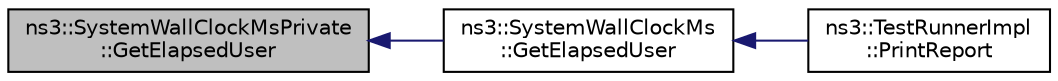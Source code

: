 digraph "ns3::SystemWallClockMsPrivate::GetElapsedUser"
{
  edge [fontname="Helvetica",fontsize="10",labelfontname="Helvetica",labelfontsize="10"];
  node [fontname="Helvetica",fontsize="10",shape=record];
  rankdir="LR";
  Node1 [label="ns3::SystemWallClockMsPrivate\l::GetElapsedUser",height=0.2,width=0.4,color="black", fillcolor="grey75", style="filled", fontcolor="black"];
  Node1 -> Node2 [dir="back",color="midnightblue",fontsize="10",style="solid"];
  Node2 [label="ns3::SystemWallClockMs\l::GetElapsedUser",height=0.2,width=0.4,color="black", fillcolor="white", style="filled",URL="$dc/dd4/classns3_1_1SystemWallClockMs.html#a36a7895909a4a7510f70d11a11def875"];
  Node2 -> Node3 [dir="back",color="midnightblue",fontsize="10",style="solid"];
  Node3 [label="ns3::TestRunnerImpl\l::PrintReport",height=0.2,width=0.4,color="black", fillcolor="white", style="filled",URL="$d7/d71/classns3_1_1TestRunnerImpl.html#a959b05cdd96f86f4be4490f16186f7c5"];
}
